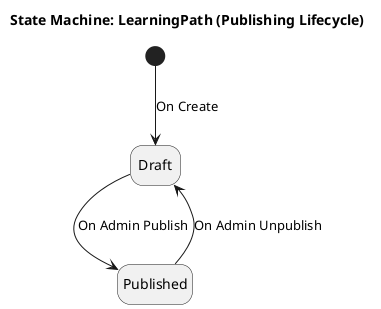 ' File Path: /docs/srs/diagrams/state-machines/learning-path-state-machine.puml
@startuml
title "State Machine: LearningPath (Publishing Lifecycle)"
hide empty description

[*] --> Draft : On Create

state Draft

state Published

Draft --> Published : On Admin Publish
Published --> Draft : On Admin Unpublish

@enduml